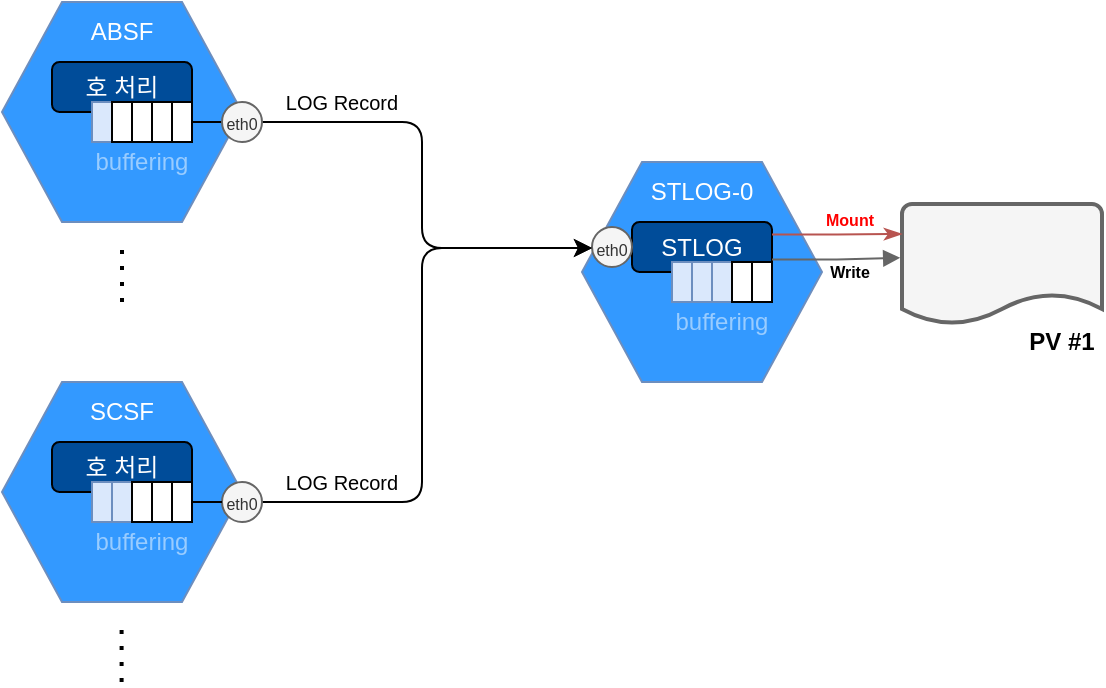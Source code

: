 <mxfile version="27.1.4">
  <diagram name="페이지-1" id="11Tss-x-r-TRel5Nvl19">
    <mxGraphModel dx="679" dy="354" grid="1" gridSize="10" guides="1" tooltips="1" connect="1" arrows="1" fold="1" page="1" pageScale="1" pageWidth="827" pageHeight="1169" math="0" shadow="0">
      <root>
        <mxCell id="0" />
        <mxCell id="1" parent="0" />
        <mxCell id="5OIsASfMRFt3mD0MDbSq-4" value="" style="group" vertex="1" connectable="0" parent="1">
          <mxGeometry x="80" y="210" width="120" height="110" as="geometry" />
        </mxCell>
        <mxCell id="5OIsASfMRFt3mD0MDbSq-2" value="" style="shape=hexagon;perimeter=hexagonPerimeter2;whiteSpace=wrap;html=1;fixedSize=1;fillColor=#3399FF;strokeColor=#6c8ebf;size=30;" vertex="1" parent="5OIsASfMRFt3mD0MDbSq-4">
          <mxGeometry width="120" height="110" as="geometry" />
        </mxCell>
        <mxCell id="5OIsASfMRFt3mD0MDbSq-3" value="&lt;font style=&quot;color: rgb(255, 255, 255);&quot;&gt;ABSF&lt;/font&gt;" style="text;html=1;align=center;verticalAlign=middle;whiteSpace=wrap;rounded=0;" vertex="1" parent="5OIsASfMRFt3mD0MDbSq-4">
          <mxGeometry x="30" width="60" height="30" as="geometry" />
        </mxCell>
        <mxCell id="5OIsASfMRFt3mD0MDbSq-12" value="&lt;font style=&quot;color: rgb(255, 255, 255);&quot;&gt;호 처리&lt;/font&gt;" style="rounded=1;whiteSpace=wrap;html=1;fillColor=#004C99;" vertex="1" parent="5OIsASfMRFt3mD0MDbSq-4">
          <mxGeometry x="25" y="30" width="70" height="25" as="geometry" />
        </mxCell>
        <mxCell id="5OIsASfMRFt3mD0MDbSq-22" value="" style="group" vertex="1" connectable="0" parent="5OIsASfMRFt3mD0MDbSq-4">
          <mxGeometry x="45" y="50" width="50" height="40" as="geometry" />
        </mxCell>
        <mxCell id="5OIsASfMRFt3mD0MDbSq-23" value="" style="rounded=0;whiteSpace=wrap;html=1;fillColor=#dae8fc;strokeColor=#6c8ebf;" vertex="1" parent="5OIsASfMRFt3mD0MDbSq-22">
          <mxGeometry width="10" height="20" as="geometry" />
        </mxCell>
        <mxCell id="5OIsASfMRFt3mD0MDbSq-26" value="" style="rounded=0;whiteSpace=wrap;html=1;" vertex="1" parent="5OIsASfMRFt3mD0MDbSq-22">
          <mxGeometry x="30" width="10" height="20" as="geometry" />
        </mxCell>
        <mxCell id="5OIsASfMRFt3mD0MDbSq-27" value="" style="rounded=0;whiteSpace=wrap;html=1;" vertex="1" parent="5OIsASfMRFt3mD0MDbSq-22">
          <mxGeometry x="40" width="10" height="20" as="geometry" />
        </mxCell>
        <mxCell id="5OIsASfMRFt3mD0MDbSq-28" value="&lt;font style=&quot;color: rgb(153, 204, 255);&quot;&gt;buffering&lt;/font&gt;" style="text;html=1;align=center;verticalAlign=middle;whiteSpace=wrap;rounded=0;" vertex="1" parent="5OIsASfMRFt3mD0MDbSq-22">
          <mxGeometry y="20" width="50" height="20" as="geometry" />
        </mxCell>
        <mxCell id="5OIsASfMRFt3mD0MDbSq-54" value="" style="rounded=0;whiteSpace=wrap;html=1;" vertex="1" parent="5OIsASfMRFt3mD0MDbSq-22">
          <mxGeometry x="20" width="10" height="20" as="geometry" />
        </mxCell>
        <mxCell id="5OIsASfMRFt3mD0MDbSq-55" value="" style="rounded=0;whiteSpace=wrap;html=1;" vertex="1" parent="5OIsASfMRFt3mD0MDbSq-4">
          <mxGeometry x="55" y="50" width="10" height="20" as="geometry" />
        </mxCell>
        <mxCell id="5OIsASfMRFt3mD0MDbSq-5" value="" style="group" vertex="1" connectable="0" parent="1">
          <mxGeometry x="80" y="400" width="120" height="110" as="geometry" />
        </mxCell>
        <mxCell id="5OIsASfMRFt3mD0MDbSq-6" value="" style="shape=hexagon;perimeter=hexagonPerimeter2;whiteSpace=wrap;html=1;fixedSize=1;fillColor=#3399FF;strokeColor=#6c8ebf;size=30;" vertex="1" parent="5OIsASfMRFt3mD0MDbSq-5">
          <mxGeometry width="120" height="110" as="geometry" />
        </mxCell>
        <mxCell id="5OIsASfMRFt3mD0MDbSq-7" value="&lt;font style=&quot;color: rgb(255, 255, 255);&quot;&gt;SCSF&lt;/font&gt;" style="text;html=1;align=center;verticalAlign=middle;whiteSpace=wrap;rounded=0;" vertex="1" parent="5OIsASfMRFt3mD0MDbSq-5">
          <mxGeometry x="30" width="60" height="30" as="geometry" />
        </mxCell>
        <mxCell id="5OIsASfMRFt3mD0MDbSq-11" value="&lt;font style=&quot;color: rgb(255, 255, 255);&quot;&gt;호 처리&lt;/font&gt;" style="rounded=1;whiteSpace=wrap;html=1;fillColor=#004C99;" vertex="1" parent="5OIsASfMRFt3mD0MDbSq-5">
          <mxGeometry x="25" y="30" width="70" height="25" as="geometry" />
        </mxCell>
        <mxCell id="5OIsASfMRFt3mD0MDbSq-21" value="" style="group" vertex="1" connectable="0" parent="5OIsASfMRFt3mD0MDbSq-5">
          <mxGeometry x="45" y="50" width="50" height="40" as="geometry" />
        </mxCell>
        <mxCell id="5OIsASfMRFt3mD0MDbSq-15" value="" style="rounded=0;whiteSpace=wrap;html=1;fillColor=#dae8fc;strokeColor=#6c8ebf;" vertex="1" parent="5OIsASfMRFt3mD0MDbSq-21">
          <mxGeometry width="10" height="20" as="geometry" />
        </mxCell>
        <mxCell id="5OIsASfMRFt3mD0MDbSq-16" value="" style="rounded=0;whiteSpace=wrap;html=1;fillColor=#dae8fc;strokeColor=#6c8ebf;" vertex="1" parent="5OIsASfMRFt3mD0MDbSq-21">
          <mxGeometry x="10" width="10" height="20" as="geometry" />
        </mxCell>
        <mxCell id="5OIsASfMRFt3mD0MDbSq-18" value="" style="rounded=0;whiteSpace=wrap;html=1;" vertex="1" parent="5OIsASfMRFt3mD0MDbSq-21">
          <mxGeometry x="30" width="10" height="20" as="geometry" />
        </mxCell>
        <mxCell id="5OIsASfMRFt3mD0MDbSq-19" value="" style="rounded=0;whiteSpace=wrap;html=1;" vertex="1" parent="5OIsASfMRFt3mD0MDbSq-21">
          <mxGeometry x="40" width="10" height="20" as="geometry" />
        </mxCell>
        <mxCell id="5OIsASfMRFt3mD0MDbSq-20" value="&lt;font style=&quot;color: rgb(153, 204, 255);&quot;&gt;buffering&lt;/font&gt;" style="text;html=1;align=center;verticalAlign=middle;whiteSpace=wrap;rounded=0;" vertex="1" parent="5OIsASfMRFt3mD0MDbSq-21">
          <mxGeometry y="20" width="50" height="20" as="geometry" />
        </mxCell>
        <mxCell id="5OIsASfMRFt3mD0MDbSq-56" value="" style="rounded=0;whiteSpace=wrap;html=1;" vertex="1" parent="5OIsASfMRFt3mD0MDbSq-21">
          <mxGeometry x="20" width="10" height="20" as="geometry" />
        </mxCell>
        <mxCell id="5OIsASfMRFt3mD0MDbSq-8" value="" style="group" vertex="1" connectable="0" parent="1">
          <mxGeometry x="370" y="290" width="120" height="110" as="geometry" />
        </mxCell>
        <mxCell id="5OIsASfMRFt3mD0MDbSq-9" value="" style="shape=hexagon;perimeter=hexagonPerimeter2;whiteSpace=wrap;html=1;fixedSize=1;fillColor=#3399FF;strokeColor=#6c8ebf;size=30;" vertex="1" parent="5OIsASfMRFt3mD0MDbSq-8">
          <mxGeometry width="120" height="110" as="geometry" />
        </mxCell>
        <mxCell id="5OIsASfMRFt3mD0MDbSq-10" value="&lt;font style=&quot;color: rgb(255, 255, 255);&quot;&gt;STLOG-0&lt;/font&gt;" style="text;html=1;align=center;verticalAlign=middle;whiteSpace=wrap;rounded=0;" vertex="1" parent="5OIsASfMRFt3mD0MDbSq-8">
          <mxGeometry x="30" width="60" height="30" as="geometry" />
        </mxCell>
        <mxCell id="5OIsASfMRFt3mD0MDbSq-47" value="&lt;font color=&quot;#ffffff&quot;&gt;STLOG&lt;/font&gt;" style="rounded=1;whiteSpace=wrap;html=1;fillColor=#004C99;" vertex="1" parent="5OIsASfMRFt3mD0MDbSq-8">
          <mxGeometry x="25" y="30" width="70" height="25" as="geometry" />
        </mxCell>
        <mxCell id="5OIsASfMRFt3mD0MDbSq-29" value="" style="group" vertex="1" connectable="0" parent="5OIsASfMRFt3mD0MDbSq-8">
          <mxGeometry x="45" y="50" width="50" height="40" as="geometry" />
        </mxCell>
        <mxCell id="5OIsASfMRFt3mD0MDbSq-30" value="" style="rounded=0;whiteSpace=wrap;html=1;fillColor=#dae8fc;strokeColor=#6c8ebf;" vertex="1" parent="5OIsASfMRFt3mD0MDbSq-29">
          <mxGeometry width="10" height="20" as="geometry" />
        </mxCell>
        <mxCell id="5OIsASfMRFt3mD0MDbSq-31" value="" style="rounded=0;whiteSpace=wrap;html=1;fillColor=#dae8fc;strokeColor=#6c8ebf;" vertex="1" parent="5OIsASfMRFt3mD0MDbSq-29">
          <mxGeometry x="10" width="10" height="20" as="geometry" />
        </mxCell>
        <mxCell id="5OIsASfMRFt3mD0MDbSq-32" value="" style="rounded=0;whiteSpace=wrap;html=1;fillColor=#dae8fc;strokeColor=#6c8ebf;" vertex="1" parent="5OIsASfMRFt3mD0MDbSq-29">
          <mxGeometry x="20" width="10" height="20" as="geometry" />
        </mxCell>
        <mxCell id="5OIsASfMRFt3mD0MDbSq-33" value="" style="rounded=0;whiteSpace=wrap;html=1;" vertex="1" parent="5OIsASfMRFt3mD0MDbSq-29">
          <mxGeometry x="30" width="10" height="20" as="geometry" />
        </mxCell>
        <mxCell id="5OIsASfMRFt3mD0MDbSq-34" value="" style="rounded=0;whiteSpace=wrap;html=1;" vertex="1" parent="5OIsASfMRFt3mD0MDbSq-29">
          <mxGeometry x="40" width="10" height="20" as="geometry" />
        </mxCell>
        <mxCell id="5OIsASfMRFt3mD0MDbSq-35" value="&lt;font style=&quot;color: rgb(153, 204, 255);&quot;&gt;buffering&lt;/font&gt;" style="text;html=1;align=center;verticalAlign=middle;whiteSpace=wrap;rounded=0;" vertex="1" parent="5OIsASfMRFt3mD0MDbSq-29">
          <mxGeometry y="20" width="50" height="20" as="geometry" />
        </mxCell>
        <mxCell id="5OIsASfMRFt3mD0MDbSq-49" value="&lt;font style=&quot;font-size: 8px;&quot;&gt;eth0&lt;/font&gt;" style="ellipse;whiteSpace=wrap;html=1;aspect=fixed;fillColor=#f5f5f5;fontColor=#333333;strokeColor=#666666;" vertex="1" parent="5OIsASfMRFt3mD0MDbSq-8">
          <mxGeometry x="5" y="32.5" width="20" height="20" as="geometry" />
        </mxCell>
        <mxCell id="5OIsASfMRFt3mD0MDbSq-13" value="" style="endArrow=none;dashed=1;html=1;dashPattern=1 3;strokeWidth=2;rounded=0;" edge="1" parent="1">
          <mxGeometry width="50" height="50" relative="1" as="geometry">
            <mxPoint x="140" y="360" as="sourcePoint" />
            <mxPoint x="140" y="330" as="targetPoint" />
          </mxGeometry>
        </mxCell>
        <mxCell id="5OIsASfMRFt3mD0MDbSq-14" value="" style="endArrow=none;dashed=1;html=1;dashPattern=1 3;strokeWidth=2;rounded=0;" edge="1" parent="1">
          <mxGeometry width="50" height="50" relative="1" as="geometry">
            <mxPoint x="139.8" y="550" as="sourcePoint" />
            <mxPoint x="139.8" y="520" as="targetPoint" />
          </mxGeometry>
        </mxCell>
        <mxCell id="5OIsASfMRFt3mD0MDbSq-48" style="edgeStyle=orthogonalEdgeStyle;rounded=1;orthogonalLoop=1;jettySize=auto;html=1;exitX=1;exitY=0.5;exitDx=0;exitDy=0;entryX=0;entryY=0.5;entryDx=0;entryDy=0;curved=0;" edge="1" parent="1" source="5OIsASfMRFt3mD0MDbSq-50" target="5OIsASfMRFt3mD0MDbSq-49">
          <mxGeometry relative="1" as="geometry">
            <mxPoint x="300" y="220" as="targetPoint" />
            <Array as="points">
              <mxPoint x="290" y="270" />
              <mxPoint x="290" y="333" />
              <mxPoint x="375" y="333" />
            </Array>
          </mxGeometry>
        </mxCell>
        <mxCell id="5OIsASfMRFt3mD0MDbSq-52" value="" style="edgeStyle=orthogonalEdgeStyle;rounded=0;orthogonalLoop=1;jettySize=auto;html=1;endArrow=none;startFill=0;entryX=0;entryY=0.5;entryDx=0;entryDy=0;exitX=1;exitY=0.5;exitDx=0;exitDy=0;" edge="1" parent="1" source="5OIsASfMRFt3mD0MDbSq-27" target="5OIsASfMRFt3mD0MDbSq-50">
          <mxGeometry relative="1" as="geometry">
            <mxPoint x="250" y="310" as="sourcePoint" />
            <mxPoint x="365" y="252" as="targetPoint" />
          </mxGeometry>
        </mxCell>
        <mxCell id="5OIsASfMRFt3mD0MDbSq-50" value="&lt;font style=&quot;font-size: 8px;&quot;&gt;eth0&lt;/font&gt;" style="ellipse;whiteSpace=wrap;html=1;aspect=fixed;fillColor=#f5f5f5;fontColor=#333333;strokeColor=#666666;" vertex="1" parent="1">
          <mxGeometry x="190" y="260" width="20" height="20" as="geometry" />
        </mxCell>
        <mxCell id="5OIsASfMRFt3mD0MDbSq-53" value="&lt;font style=&quot;font-size: 10px;&quot;&gt;LOG Record&lt;/font&gt;" style="text;html=1;align=center;verticalAlign=middle;whiteSpace=wrap;rounded=0;" vertex="1" parent="1">
          <mxGeometry x="220" y="250" width="60" height="20" as="geometry" />
        </mxCell>
        <mxCell id="5OIsASfMRFt3mD0MDbSq-62" style="edgeStyle=orthogonalEdgeStyle;rounded=1;orthogonalLoop=1;jettySize=auto;html=1;exitX=1;exitY=0.5;exitDx=0;exitDy=0;entryX=0;entryY=0.5;entryDx=0;entryDy=0;curved=0;" edge="1" parent="1" source="5OIsASfMRFt3mD0MDbSq-63" target="5OIsASfMRFt3mD0MDbSq-49">
          <mxGeometry relative="1" as="geometry">
            <mxPoint x="365" y="443" as="targetPoint" />
            <Array as="points">
              <mxPoint x="290" y="460" />
              <mxPoint x="290" y="333" />
              <mxPoint x="375" y="333" />
            </Array>
          </mxGeometry>
        </mxCell>
        <mxCell id="5OIsASfMRFt3mD0MDbSq-63" value="&lt;font style=&quot;font-size: 8px;&quot;&gt;eth0&lt;/font&gt;" style="ellipse;whiteSpace=wrap;html=1;aspect=fixed;fillColor=#f5f5f5;fontColor=#333333;strokeColor=#666666;" vertex="1" parent="1">
          <mxGeometry x="190" y="450" width="20" height="20" as="geometry" />
        </mxCell>
        <mxCell id="5OIsASfMRFt3mD0MDbSq-64" value="&lt;font style=&quot;font-size: 10px;&quot;&gt;LOG Record&lt;/font&gt;" style="text;html=1;align=center;verticalAlign=middle;whiteSpace=wrap;rounded=0;" vertex="1" parent="1">
          <mxGeometry x="220" y="440" width="60" height="20" as="geometry" />
        </mxCell>
        <mxCell id="5OIsASfMRFt3mD0MDbSq-65" style="edgeStyle=orthogonalEdgeStyle;rounded=0;orthogonalLoop=1;jettySize=auto;html=1;exitX=1;exitY=0.5;exitDx=0;exitDy=0;entryX=0;entryY=0.5;entryDx=0;entryDy=0;endArrow=none;startFill=0;" edge="1" parent="1" source="5OIsASfMRFt3mD0MDbSq-19" target="5OIsASfMRFt3mD0MDbSq-63">
          <mxGeometry relative="1" as="geometry" />
        </mxCell>
        <mxCell id="5OIsASfMRFt3mD0MDbSq-66" value="" style="strokeWidth=2;html=1;shape=mxgraph.flowchart.document2;whiteSpace=wrap;size=0.25;fillColor=#f5f5f5;fontColor=#333333;strokeColor=#666666;" vertex="1" parent="1">
          <mxGeometry x="530" y="311" width="100" height="60" as="geometry" />
        </mxCell>
        <mxCell id="5OIsASfMRFt3mD0MDbSq-67" value="&lt;b&gt;PV #1&lt;/b&gt;" style="text;html=1;align=center;verticalAlign=middle;whiteSpace=wrap;rounded=0;" vertex="1" parent="1">
          <mxGeometry x="590" y="370" width="40" height="20" as="geometry" />
        </mxCell>
        <mxCell id="5OIsASfMRFt3mD0MDbSq-68" value="" style="edgeStyle=orthogonalEdgeStyle;rounded=0;orthogonalLoop=1;jettySize=auto;html=1;exitX=1;exitY=0.25;exitDx=0;exitDy=0;entryX=0;entryY=0.25;entryDx=0;entryDy=0;entryPerimeter=0;fillColor=#f8cecc;strokeColor=#b85450;endArrow=classicThin;endFill=1;" edge="1" parent="1" source="5OIsASfMRFt3mD0MDbSq-47" target="5OIsASfMRFt3mD0MDbSq-66">
          <mxGeometry x="0.005" y="6" relative="1" as="geometry">
            <mxPoint as="offset" />
          </mxGeometry>
        </mxCell>
        <mxCell id="5OIsASfMRFt3mD0MDbSq-69" style="edgeStyle=orthogonalEdgeStyle;rounded=0;orthogonalLoop=1;jettySize=auto;html=1;exitX=1;exitY=0.75;exitDx=0;exitDy=0;entryX=-0.009;entryY=0.448;entryDx=0;entryDy=0;entryPerimeter=0;fillColor=#f5f5f5;strokeColor=#666666;endArrow=block;endFill=1;strokeWidth=1;" edge="1" parent="1" source="5OIsASfMRFt3mD0MDbSq-47" target="5OIsASfMRFt3mD0MDbSq-66">
          <mxGeometry relative="1" as="geometry" />
        </mxCell>
        <mxCell id="5OIsASfMRFt3mD0MDbSq-70" value="&lt;font style=&quot;font-size: 8px; color: rgb(255, 0, 0);&quot;&gt;&lt;b&gt;Mount&lt;/b&gt;&lt;/font&gt;" style="text;html=1;align=center;verticalAlign=middle;whiteSpace=wrap;rounded=0;" vertex="1" parent="1">
          <mxGeometry x="489" y="313" width="30" height="10" as="geometry" />
        </mxCell>
        <mxCell id="5OIsASfMRFt3mD0MDbSq-71" value="&lt;font style=&quot;font-size: 8px;&quot;&gt;&lt;b&gt;Write&lt;/b&gt;&lt;/font&gt;" style="text;html=1;align=center;verticalAlign=middle;whiteSpace=wrap;rounded=0;" vertex="1" parent="1">
          <mxGeometry x="489" y="339" width="30" height="10" as="geometry" />
        </mxCell>
      </root>
    </mxGraphModel>
  </diagram>
</mxfile>
